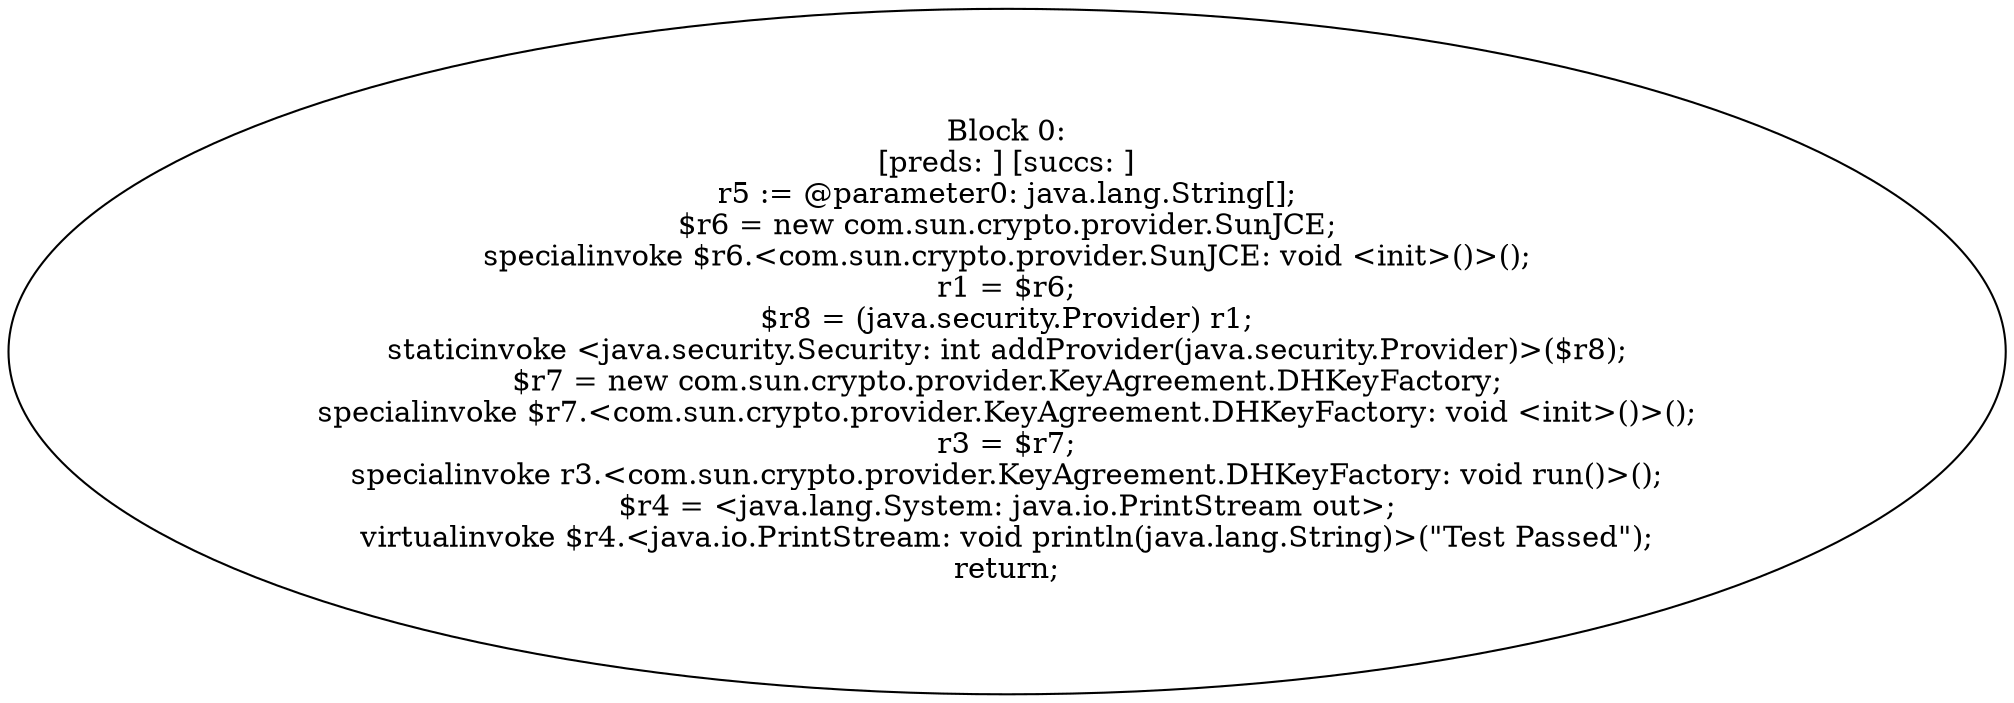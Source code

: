 digraph "unitGraph" {
    "Block 0:
[preds: ] [succs: ]
r5 := @parameter0: java.lang.String[];
$r6 = new com.sun.crypto.provider.SunJCE;
specialinvoke $r6.<com.sun.crypto.provider.SunJCE: void <init>()>();
r1 = $r6;
$r8 = (java.security.Provider) r1;
staticinvoke <java.security.Security: int addProvider(java.security.Provider)>($r8);
$r7 = new com.sun.crypto.provider.KeyAgreement.DHKeyFactory;
specialinvoke $r7.<com.sun.crypto.provider.KeyAgreement.DHKeyFactory: void <init>()>();
r3 = $r7;
specialinvoke r3.<com.sun.crypto.provider.KeyAgreement.DHKeyFactory: void run()>();
$r4 = <java.lang.System: java.io.PrintStream out>;
virtualinvoke $r4.<java.io.PrintStream: void println(java.lang.String)>(\"Test Passed\");
return;
"
}
